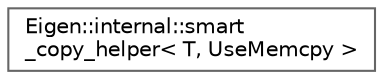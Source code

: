 digraph "Graphical Class Hierarchy"
{
 // LATEX_PDF_SIZE
  bgcolor="transparent";
  edge [fontname=Helvetica,fontsize=10,labelfontname=Helvetica,labelfontsize=10];
  node [fontname=Helvetica,fontsize=10,shape=box,height=0.2,width=0.4];
  rankdir="LR";
  Node0 [id="Node000000",label="Eigen::internal::smart\l_copy_helper\< T, UseMemcpy \>",height=0.2,width=0.4,color="grey40", fillcolor="white", style="filled",URL="$structEigen_1_1internal_1_1smart__copy__helper.html",tooltip=" "];
}
